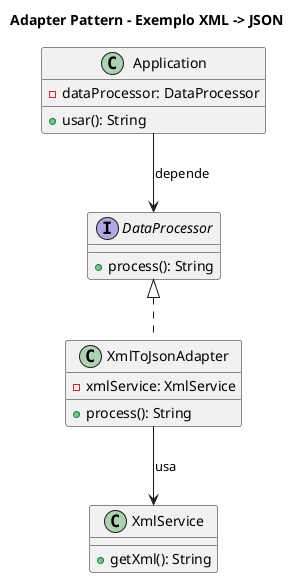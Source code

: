 @startuml
title Adapter Pattern - Exemplo XML -> JSON

interface DataProcessor {
    + process(): String
}

class XmlService {
    + getXml(): String
}

class XmlToJsonAdapter {
    - xmlService: XmlService
    + process(): String
}

class Application {
    - dataProcessor: DataProcessor
    + usar(): String
}

DataProcessor <|.. XmlToJsonAdapter
XmlToJsonAdapter --> XmlService : usa
Application --> DataProcessor : depende

@enduml
